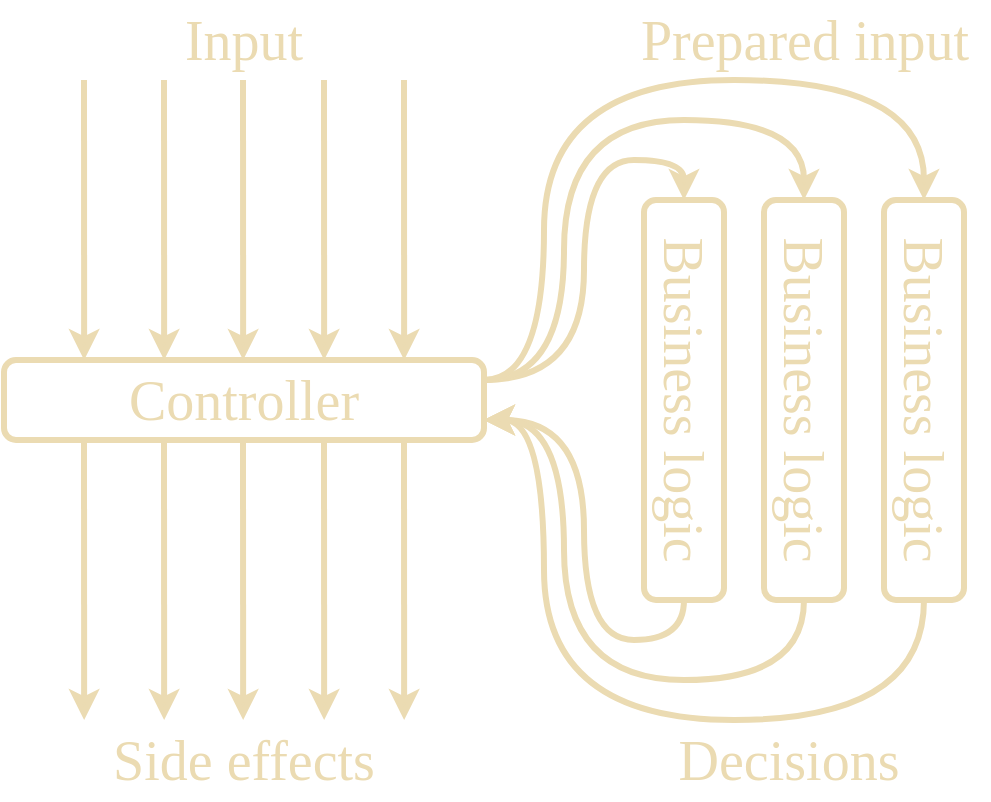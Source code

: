 <mxfile version="12.6.5" type="device"><diagram id="vZRx9Crr-VasSmYCfZVS" name="Page-1"><mxGraphModel dx="1422" dy="778" grid="1" gridSize="10" guides="1" tooltips="1" connect="1" arrows="1" fold="1" page="1" pageScale="1" pageWidth="825" pageHeight="500" math="0" shadow="0"><root><mxCell id="0"/><mxCell id="1" parent="0"/><mxCell id="_9CIb1P7FGnPwVAnN2Ge-25" style="edgeStyle=orthogonalEdgeStyle;curved=1;rounded=0;orthogonalLoop=1;jettySize=auto;html=1;exitX=1;exitY=0.25;exitDx=0;exitDy=0;entryX=0;entryY=0.5;entryDx=0;entryDy=0;startArrow=none;startFill=0;strokeColor=#EBDBB2;strokeWidth=3;" edge="1" parent="1" source="_9CIb1P7FGnPwVAnN2Ge-3" target="_9CIb1P7FGnPwVAnN2Ge-6"><mxGeometry relative="1" as="geometry"><Array as="points"><mxPoint x="330" y="230"/><mxPoint x="330" y="120"/><mxPoint x="380" y="120"/></Array></mxGeometry></mxCell><mxCell id="_9CIb1P7FGnPwVAnN2Ge-26" style="edgeStyle=orthogonalEdgeStyle;curved=1;rounded=0;orthogonalLoop=1;jettySize=auto;html=1;exitX=1;exitY=0.25;exitDx=0;exitDy=0;entryX=0;entryY=0.5;entryDx=0;entryDy=0;startArrow=none;startFill=0;strokeColor=#EBDBB2;strokeWidth=3;" edge="1" parent="1" source="_9CIb1P7FGnPwVAnN2Ge-3" target="_9CIb1P7FGnPwVAnN2Ge-8"><mxGeometry relative="1" as="geometry"><Array as="points"><mxPoint x="320" y="230"/><mxPoint x="320" y="100"/><mxPoint x="440" y="100"/></Array></mxGeometry></mxCell><mxCell id="_9CIb1P7FGnPwVAnN2Ge-27" style="edgeStyle=orthogonalEdgeStyle;curved=1;rounded=0;orthogonalLoop=1;jettySize=auto;html=1;exitX=1;exitY=0.25;exitDx=0;exitDy=0;entryX=0;entryY=0.5;entryDx=0;entryDy=0;startArrow=none;startFill=0;strokeColor=#EBDBB2;strokeWidth=3;" edge="1" parent="1" source="_9CIb1P7FGnPwVAnN2Ge-3" target="_9CIb1P7FGnPwVAnN2Ge-7"><mxGeometry relative="1" as="geometry"><Array as="points"><mxPoint x="310" y="230"/><mxPoint x="310" y="80"/><mxPoint x="500" y="80"/></Array></mxGeometry></mxCell><mxCell id="_9CIb1P7FGnPwVAnN2Ge-3" value="" style="rounded=1;whiteSpace=wrap;html=1;strokeColor=#EBDBB2;strokeWidth=3;fillColor=none;" vertex="1" parent="1"><mxGeometry x="40" y="220" width="240" height="40" as="geometry"/></mxCell><mxCell id="_9CIb1P7FGnPwVAnN2Ge-28" style="edgeStyle=orthogonalEdgeStyle;curved=1;rounded=0;orthogonalLoop=1;jettySize=auto;html=1;exitX=1;exitY=0.5;exitDx=0;exitDy=0;entryX=1;entryY=0.75;entryDx=0;entryDy=0;startArrow=none;startFill=0;strokeColor=#EBDBB2;strokeWidth=3;" edge="1" parent="1" source="_9CIb1P7FGnPwVAnN2Ge-6" target="_9CIb1P7FGnPwVAnN2Ge-3"><mxGeometry relative="1" as="geometry"><Array as="points"><mxPoint x="380" y="360"/><mxPoint x="330" y="360"/><mxPoint x="330" y="250"/></Array></mxGeometry></mxCell><mxCell id="_9CIb1P7FGnPwVAnN2Ge-6" value="" style="rounded=1;whiteSpace=wrap;html=1;rotation=90;strokeColor=#EBDBB2;strokeWidth=3;fillColor=none;" vertex="1" parent="1"><mxGeometry x="280" y="220" width="200" height="40" as="geometry"/></mxCell><mxCell id="_9CIb1P7FGnPwVAnN2Ge-30" style="edgeStyle=orthogonalEdgeStyle;curved=1;rounded=0;orthogonalLoop=1;jettySize=auto;html=1;exitX=1;exitY=0.5;exitDx=0;exitDy=0;startArrow=none;startFill=0;entryX=1;entryY=0.75;entryDx=0;entryDy=0;strokeColor=#EBDBB2;strokeWidth=3;" edge="1" parent="1" source="_9CIb1P7FGnPwVAnN2Ge-7" target="_9CIb1P7FGnPwVAnN2Ge-3"><mxGeometry relative="1" as="geometry"><mxPoint x="290" y="250" as="targetPoint"/><Array as="points"><mxPoint x="500" y="400"/><mxPoint x="310" y="400"/><mxPoint x="310" y="250"/></Array></mxGeometry></mxCell><mxCell id="_9CIb1P7FGnPwVAnN2Ge-7" value="" style="rounded=1;whiteSpace=wrap;html=1;rotation=90;strokeColor=#EBDBB2;strokeWidth=3;fillColor=none;" vertex="1" parent="1"><mxGeometry x="400" y="220" width="200" height="40" as="geometry"/></mxCell><mxCell id="_9CIb1P7FGnPwVAnN2Ge-29" style="edgeStyle=orthogonalEdgeStyle;curved=1;rounded=0;orthogonalLoop=1;jettySize=auto;html=1;exitX=1;exitY=0.5;exitDx=0;exitDy=0;entryX=1;entryY=0.75;entryDx=0;entryDy=0;startArrow=none;startFill=0;strokeColor=#EBDBB2;strokeWidth=3;" edge="1" parent="1" source="_9CIb1P7FGnPwVAnN2Ge-8" target="_9CIb1P7FGnPwVAnN2Ge-3"><mxGeometry relative="1" as="geometry"><Array as="points"><mxPoint x="440" y="380"/><mxPoint x="320" y="380"/><mxPoint x="320" y="250"/></Array></mxGeometry></mxCell><mxCell id="_9CIb1P7FGnPwVAnN2Ge-8" value="" style="rounded=1;whiteSpace=wrap;html=1;rotation=90;strokeColor=#EBDBB2;strokeWidth=3;fillColor=none;" vertex="1" parent="1"><mxGeometry x="340" y="220" width="200" height="40" as="geometry"/></mxCell><mxCell id="_9CIb1P7FGnPwVAnN2Ge-9" value="" style="endArrow=classic;html=1;entryX=0.167;entryY=0;entryDx=0;entryDy=0;entryPerimeter=0;strokeColor=#EBDBB2;strokeWidth=3;" edge="1" parent="1" target="_9CIb1P7FGnPwVAnN2Ge-3"><mxGeometry width="50" height="50" relative="1" as="geometry"><mxPoint x="80" y="80" as="sourcePoint"/><mxPoint x="90" y="380" as="targetPoint"/></mxGeometry></mxCell><mxCell id="_9CIb1P7FGnPwVAnN2Ge-10" value="" style="endArrow=classic;html=1;entryX=0.167;entryY=0;entryDx=0;entryDy=0;entryPerimeter=0;strokeColor=#EBDBB2;strokeWidth=3;" edge="1" parent="1"><mxGeometry width="50" height="50" relative="1" as="geometry"><mxPoint x="120" y="80" as="sourcePoint"/><mxPoint x="120.08" y="220" as="targetPoint"/></mxGeometry></mxCell><mxCell id="_9CIb1P7FGnPwVAnN2Ge-11" value="" style="endArrow=classic;html=1;entryX=0.167;entryY=0;entryDx=0;entryDy=0;entryPerimeter=0;strokeColor=#EBDBB2;strokeWidth=3;" edge="1" parent="1"><mxGeometry width="50" height="50" relative="1" as="geometry"><mxPoint x="159.5" y="80" as="sourcePoint"/><mxPoint x="159.58" y="220" as="targetPoint"/></mxGeometry></mxCell><mxCell id="_9CIb1P7FGnPwVAnN2Ge-12" value="" style="endArrow=classic;html=1;entryX=0.167;entryY=0;entryDx=0;entryDy=0;entryPerimeter=0;strokeColor=#EBDBB2;strokeWidth=3;" edge="1" parent="1"><mxGeometry width="50" height="50" relative="1" as="geometry"><mxPoint x="200" y="80" as="sourcePoint"/><mxPoint x="200.08" y="220" as="targetPoint"/></mxGeometry></mxCell><mxCell id="_9CIb1P7FGnPwVAnN2Ge-13" value="" style="endArrow=classic;html=1;entryX=0.167;entryY=0;entryDx=0;entryDy=0;entryPerimeter=0;strokeColor=#EBDBB2;strokeWidth=3;" edge="1" parent="1"><mxGeometry width="50" height="50" relative="1" as="geometry"><mxPoint x="240" y="80" as="sourcePoint"/><mxPoint x="240.08" y="220" as="targetPoint"/></mxGeometry></mxCell><mxCell id="_9CIb1P7FGnPwVAnN2Ge-14" value="" style="endArrow=classic;html=1;entryX=0.167;entryY=0;entryDx=0;entryDy=0;entryPerimeter=0;strokeColor=#EBDBB2;strokeWidth=3;" edge="1" parent="1"><mxGeometry width="50" height="50" relative="1" as="geometry"><mxPoint x="80" y="260" as="sourcePoint"/><mxPoint x="80.08" y="400" as="targetPoint"/></mxGeometry></mxCell><mxCell id="_9CIb1P7FGnPwVAnN2Ge-15" value="" style="endArrow=classic;html=1;entryX=0.167;entryY=0;entryDx=0;entryDy=0;entryPerimeter=0;strokeColor=#EBDBB2;strokeWidth=3;" edge="1" parent="1"><mxGeometry width="50" height="50" relative="1" as="geometry"><mxPoint x="120" y="260" as="sourcePoint"/><mxPoint x="120.08" y="400" as="targetPoint"/></mxGeometry></mxCell><mxCell id="_9CIb1P7FGnPwVAnN2Ge-16" value="" style="endArrow=classic;html=1;entryX=0.167;entryY=0;entryDx=0;entryDy=0;entryPerimeter=0;strokeColor=#EBDBB2;strokeWidth=3;" edge="1" parent="1"><mxGeometry width="50" height="50" relative="1" as="geometry"><mxPoint x="159.5" y="260" as="sourcePoint"/><mxPoint x="159.58" y="400" as="targetPoint"/></mxGeometry></mxCell><mxCell id="_9CIb1P7FGnPwVAnN2Ge-17" value="" style="endArrow=classic;html=1;entryX=0.167;entryY=0;entryDx=0;entryDy=0;entryPerimeter=0;strokeColor=#EBDBB2;strokeWidth=3;" edge="1" parent="1"><mxGeometry width="50" height="50" relative="1" as="geometry"><mxPoint x="200" y="260" as="sourcePoint"/><mxPoint x="200.08" y="400" as="targetPoint"/></mxGeometry></mxCell><mxCell id="_9CIb1P7FGnPwVAnN2Ge-18" value="" style="endArrow=classic;html=1;entryX=0.167;entryY=0;entryDx=0;entryDy=0;entryPerimeter=0;strokeColor=#EBDBB2;strokeWidth=3;" edge="1" parent="1"><mxGeometry width="50" height="50" relative="1" as="geometry"><mxPoint x="240" y="260" as="sourcePoint"/><mxPoint x="240.08" y="400" as="targetPoint"/></mxGeometry></mxCell><mxCell id="_9CIb1P7FGnPwVAnN2Ge-31" value="Controller" style="text;fontSize=28;align=center;verticalAlign=middle;html=1;fontColor=#EBDBB2;whiteSpace=wrap;fontFamily=Work Sans;FType=g;fillColor=none;strokeColor=none;strokeWidth=3;" vertex="1" parent="1"><mxGeometry x="83.13" y="220" width="153.74" height="40" as="geometry"/></mxCell><mxCell id="_9CIb1P7FGnPwVAnN2Ge-32" value="Business logic" style="text;fontSize=28;align=center;verticalAlign=middle;html=1;fontColor=#EBDBB2;whiteSpace=wrap;fontFamily=Work Sans;FType=g;fillColor=none;strokeColor=none;strokeWidth=3;rotation=90;" vertex="1" parent="1"><mxGeometry x="410" y="220" width="180" height="40" as="geometry"/></mxCell><mxCell id="_9CIb1P7FGnPwVAnN2Ge-34" value="Business logic" style="text;fontSize=28;align=center;verticalAlign=middle;html=1;fontColor=#EBDBB2;whiteSpace=wrap;fontFamily=Work Sans;FType=g;fillColor=none;strokeColor=none;strokeWidth=3;rotation=90;" vertex="1" parent="1"><mxGeometry x="290" y="220" width="180" height="40" as="geometry"/></mxCell><mxCell id="_9CIb1P7FGnPwVAnN2Ge-35" value="Business logic" style="text;fontSize=28;align=center;verticalAlign=middle;html=1;fontColor=#EBDBB2;whiteSpace=wrap;fontFamily=Work Sans;FType=g;fillColor=none;strokeColor=none;strokeWidth=3;rotation=90;" vertex="1" parent="1"><mxGeometry x="350" y="220" width="180" height="40" as="geometry"/></mxCell><mxCell id="_9CIb1P7FGnPwVAnN2Ge-38" value="Input" style="text;fontSize=28;align=center;verticalAlign=middle;html=1;fontColor=#EBDBB2;whiteSpace=wrap;fontFamily=Work Sans;FType=g;fillColor=none;strokeColor=none;strokeWidth=3;" vertex="1" parent="1"><mxGeometry x="83.13" y="40" width="153.74" height="40" as="geometry"/></mxCell><mxCell id="_9CIb1P7FGnPwVAnN2Ge-39" value="Side effects" style="text;fontSize=28;align=center;verticalAlign=middle;html=1;fontColor=#EBDBB2;whiteSpace=wrap;fontFamily=Work Sans;FType=g;fillColor=none;strokeColor=none;strokeWidth=3;" vertex="1" parent="1"><mxGeometry x="83.13" y="400" width="153.74" height="40" as="geometry"/></mxCell><mxCell id="_9CIb1P7FGnPwVAnN2Ge-40" value="Prepared input" style="text;fontSize=28;align=center;verticalAlign=middle;html=1;fontColor=#EBDBB2;whiteSpace=wrap;fontFamily=Work Sans;FType=g;fillColor=none;strokeColor=none;strokeWidth=3;" vertex="1" parent="1"><mxGeometry x="347.5" y="40" width="185" height="40" as="geometry"/></mxCell><mxCell id="_9CIb1P7FGnPwVAnN2Ge-41" value="Decisions" style="text;fontSize=28;align=center;verticalAlign=middle;html=1;fontColor=#EBDBB2;whiteSpace=wrap;fontFamily=Work Sans;FType=g;fillColor=none;strokeColor=none;strokeWidth=3;" vertex="1" parent="1"><mxGeometry x="340" y="400" width="185" height="40" as="geometry"/></mxCell></root></mxGraphModel></diagram></mxfile>